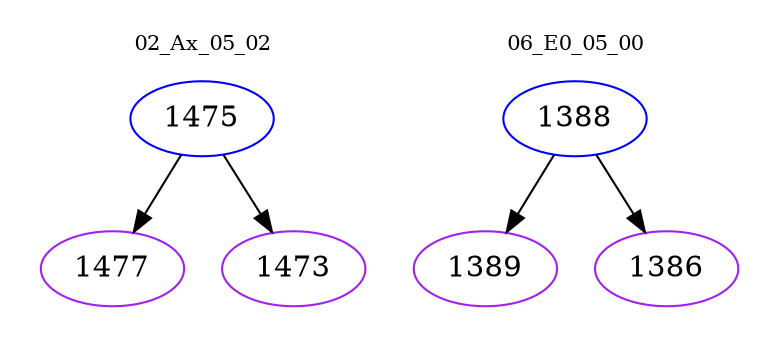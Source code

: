 digraph{
subgraph cluster_0 {
color = white
label = "02_Ax_05_02";
fontsize=10;
T0_1475 [label="1475", color="blue"]
T0_1475 -> T0_1477 [color="black"]
T0_1477 [label="1477", color="purple"]
T0_1475 -> T0_1473 [color="black"]
T0_1473 [label="1473", color="purple"]
}
subgraph cluster_1 {
color = white
label = "06_E0_05_00";
fontsize=10;
T1_1388 [label="1388", color="blue"]
T1_1388 -> T1_1389 [color="black"]
T1_1389 [label="1389", color="purple"]
T1_1388 -> T1_1386 [color="black"]
T1_1386 [label="1386", color="purple"]
}
}
